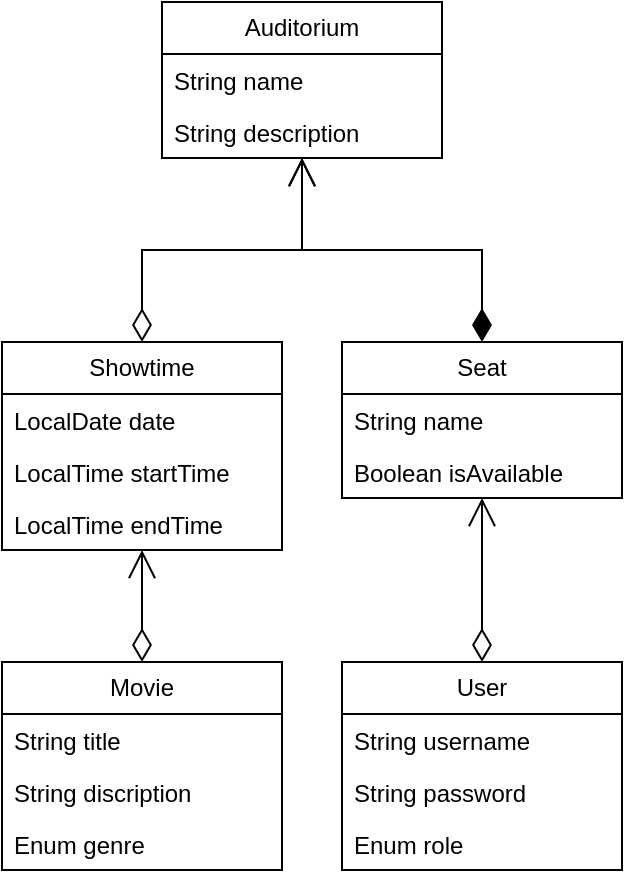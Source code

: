<mxfile version="24.7.8">
  <diagram name="Page-1" id="gwqLFcgn4_kiRH6emox7">
    <mxGraphModel grid="1" page="1" gridSize="10" guides="1" tooltips="1" connect="1" arrows="1" fold="1" pageScale="1" pageWidth="827" pageHeight="1169" math="0" shadow="0">
      <root>
        <mxCell id="0" />
        <mxCell id="1" parent="0" />
        <mxCell id="I017j4WdFnSuCA6xGnbj-6" value="User" style="swimlane;fontStyle=0;childLayout=stackLayout;horizontal=1;startSize=26;fillColor=none;horizontalStack=0;resizeParent=1;resizeParentMax=0;resizeLast=0;collapsible=1;marginBottom=0;whiteSpace=wrap;html=1;" vertex="1" parent="1">
          <mxGeometry x="340" y="510" width="140" height="104" as="geometry" />
        </mxCell>
        <mxCell id="I017j4WdFnSuCA6xGnbj-7" value="String username" style="text;strokeColor=none;fillColor=none;align=left;verticalAlign=top;spacingLeft=4;spacingRight=4;overflow=hidden;rotatable=0;points=[[0,0.5],[1,0.5]];portConstraint=eastwest;whiteSpace=wrap;html=1;" vertex="1" parent="I017j4WdFnSuCA6xGnbj-6">
          <mxGeometry y="26" width="140" height="26" as="geometry" />
        </mxCell>
        <mxCell id="I017j4WdFnSuCA6xGnbj-8" value="String password" style="text;strokeColor=none;fillColor=none;align=left;verticalAlign=top;spacingLeft=4;spacingRight=4;overflow=hidden;rotatable=0;points=[[0,0.5],[1,0.5]];portConstraint=eastwest;whiteSpace=wrap;html=1;" vertex="1" parent="I017j4WdFnSuCA6xGnbj-6">
          <mxGeometry y="52" width="140" height="26" as="geometry" />
        </mxCell>
        <mxCell id="I017j4WdFnSuCA6xGnbj-9" value="Enum role" style="text;strokeColor=none;fillColor=none;align=left;verticalAlign=top;spacingLeft=4;spacingRight=4;overflow=hidden;rotatable=0;points=[[0,0.5],[1,0.5]];portConstraint=eastwest;whiteSpace=wrap;html=1;" vertex="1" parent="I017j4WdFnSuCA6xGnbj-6">
          <mxGeometry y="78" width="140" height="26" as="geometry" />
        </mxCell>
        <mxCell id="I017j4WdFnSuCA6xGnbj-10" value="Movie" style="swimlane;fontStyle=0;childLayout=stackLayout;horizontal=1;startSize=26;fillColor=none;horizontalStack=0;resizeParent=1;resizeParentMax=0;resizeLast=0;collapsible=1;marginBottom=0;whiteSpace=wrap;html=1;" vertex="1" parent="1">
          <mxGeometry x="170" y="510" width="140" height="104" as="geometry" />
        </mxCell>
        <mxCell id="I017j4WdFnSuCA6xGnbj-11" value="String title" style="text;strokeColor=none;fillColor=none;align=left;verticalAlign=top;spacingLeft=4;spacingRight=4;overflow=hidden;rotatable=0;points=[[0,0.5],[1,0.5]];portConstraint=eastwest;whiteSpace=wrap;html=1;" vertex="1" parent="I017j4WdFnSuCA6xGnbj-10">
          <mxGeometry y="26" width="140" height="26" as="geometry" />
        </mxCell>
        <mxCell id="I017j4WdFnSuCA6xGnbj-12" value="String discription" style="text;strokeColor=none;fillColor=none;align=left;verticalAlign=top;spacingLeft=4;spacingRight=4;overflow=hidden;rotatable=0;points=[[0,0.5],[1,0.5]];portConstraint=eastwest;whiteSpace=wrap;html=1;" vertex="1" parent="I017j4WdFnSuCA6xGnbj-10">
          <mxGeometry y="52" width="140" height="26" as="geometry" />
        </mxCell>
        <mxCell id="I017j4WdFnSuCA6xGnbj-13" value="Enum genre" style="text;strokeColor=none;fillColor=none;align=left;verticalAlign=top;spacingLeft=4;spacingRight=4;overflow=hidden;rotatable=0;points=[[0,0.5],[1,0.5]];portConstraint=eastwest;whiteSpace=wrap;html=1;" vertex="1" parent="I017j4WdFnSuCA6xGnbj-10">
          <mxGeometry y="78" width="140" height="26" as="geometry" />
        </mxCell>
        <mxCell id="I017j4WdFnSuCA6xGnbj-14" value="Auditorium" style="swimlane;fontStyle=0;childLayout=stackLayout;horizontal=1;startSize=26;fillColor=none;horizontalStack=0;resizeParent=1;resizeParentMax=0;resizeLast=0;collapsible=1;marginBottom=0;whiteSpace=wrap;html=1;" vertex="1" parent="1">
          <mxGeometry x="250" y="180" width="140" height="78" as="geometry" />
        </mxCell>
        <mxCell id="I017j4WdFnSuCA6xGnbj-15" value="String name" style="text;strokeColor=none;fillColor=none;align=left;verticalAlign=top;spacingLeft=4;spacingRight=4;overflow=hidden;rotatable=0;points=[[0,0.5],[1,0.5]];portConstraint=eastwest;whiteSpace=wrap;html=1;" vertex="1" parent="I017j4WdFnSuCA6xGnbj-14">
          <mxGeometry y="26" width="140" height="26" as="geometry" />
        </mxCell>
        <mxCell id="I017j4WdFnSuCA6xGnbj-40" value="String description" style="text;strokeColor=none;fillColor=none;align=left;verticalAlign=top;spacingLeft=4;spacingRight=4;overflow=hidden;rotatable=0;points=[[0,0.5],[1,0.5]];portConstraint=eastwest;whiteSpace=wrap;html=1;" vertex="1" parent="I017j4WdFnSuCA6xGnbj-14">
          <mxGeometry y="52" width="140" height="26" as="geometry" />
        </mxCell>
        <mxCell id="I017j4WdFnSuCA6xGnbj-18" value="Seat" style="swimlane;fontStyle=0;childLayout=stackLayout;horizontal=1;startSize=26;fillColor=none;horizontalStack=0;resizeParent=1;resizeParentMax=0;resizeLast=0;collapsible=1;marginBottom=0;whiteSpace=wrap;html=1;" vertex="1" parent="1">
          <mxGeometry x="340" y="350" width="140" height="78" as="geometry" />
        </mxCell>
        <mxCell id="I017j4WdFnSuCA6xGnbj-19" value="String name" style="text;strokeColor=none;fillColor=none;align=left;verticalAlign=top;spacingLeft=4;spacingRight=4;overflow=hidden;rotatable=0;points=[[0,0.5],[1,0.5]];portConstraint=eastwest;whiteSpace=wrap;html=1;" vertex="1" parent="I017j4WdFnSuCA6xGnbj-18">
          <mxGeometry y="26" width="140" height="26" as="geometry" />
        </mxCell>
        <mxCell id="I017j4WdFnSuCA6xGnbj-20" value="Boolean isAvailable" style="text;strokeColor=none;fillColor=none;align=left;verticalAlign=top;spacingLeft=4;spacingRight=4;overflow=hidden;rotatable=0;points=[[0,0.5],[1,0.5]];portConstraint=eastwest;whiteSpace=wrap;html=1;" vertex="1" parent="I017j4WdFnSuCA6xGnbj-18">
          <mxGeometry y="52" width="140" height="26" as="geometry" />
        </mxCell>
        <mxCell id="I017j4WdFnSuCA6xGnbj-26" value="" style="endArrow=open;html=1;endSize=12;startArrow=diamondThin;startSize=14;startFill=0;edgeStyle=orthogonalEdgeStyle;rounded=0;" edge="1" parent="1" source="I017j4WdFnSuCA6xGnbj-6" target="I017j4WdFnSuCA6xGnbj-18">
          <mxGeometry relative="1" as="geometry">
            <mxPoint x="330" y="490" as="sourcePoint" />
            <mxPoint x="490" y="490" as="targetPoint" />
          </mxGeometry>
        </mxCell>
        <mxCell id="I017j4WdFnSuCA6xGnbj-29" value="" style="endArrow=open;html=1;endSize=12;startArrow=diamondThin;startSize=14;startFill=1;edgeStyle=orthogonalEdgeStyle;align=left;verticalAlign=bottom;rounded=0;exitX=0.5;exitY=0;exitDx=0;exitDy=0;" edge="1" parent="1" source="I017j4WdFnSuCA6xGnbj-18" target="I017j4WdFnSuCA6xGnbj-14">
          <mxGeometry x="-0.744" y="-20" relative="1" as="geometry">
            <mxPoint x="330" y="440" as="sourcePoint" />
            <mxPoint x="490" y="440" as="targetPoint" />
            <mxPoint as="offset" />
          </mxGeometry>
        </mxCell>
        <mxCell id="I017j4WdFnSuCA6xGnbj-33" value="Showtime" style="swimlane;fontStyle=0;childLayout=stackLayout;horizontal=1;startSize=26;fillColor=none;horizontalStack=0;resizeParent=1;resizeParentMax=0;resizeLast=0;collapsible=1;marginBottom=0;whiteSpace=wrap;html=1;" vertex="1" parent="1">
          <mxGeometry x="170" y="350" width="140" height="104" as="geometry" />
        </mxCell>
        <mxCell id="I017j4WdFnSuCA6xGnbj-34" value="LocalDate date" style="text;strokeColor=none;fillColor=none;align=left;verticalAlign=top;spacingLeft=4;spacingRight=4;overflow=hidden;rotatable=0;points=[[0,0.5],[1,0.5]];portConstraint=eastwest;whiteSpace=wrap;html=1;" vertex="1" parent="I017j4WdFnSuCA6xGnbj-33">
          <mxGeometry y="26" width="140" height="26" as="geometry" />
        </mxCell>
        <mxCell id="I017j4WdFnSuCA6xGnbj-35" value="LocalTime startTime" style="text;strokeColor=none;fillColor=none;align=left;verticalAlign=top;spacingLeft=4;spacingRight=4;overflow=hidden;rotatable=0;points=[[0,0.5],[1,0.5]];portConstraint=eastwest;whiteSpace=wrap;html=1;" vertex="1" parent="I017j4WdFnSuCA6xGnbj-33">
          <mxGeometry y="52" width="140" height="26" as="geometry" />
        </mxCell>
        <mxCell id="I017j4WdFnSuCA6xGnbj-36" value="LocalTime endTime" style="text;strokeColor=none;fillColor=none;align=left;verticalAlign=top;spacingLeft=4;spacingRight=4;overflow=hidden;rotatable=0;points=[[0,0.5],[1,0.5]];portConstraint=eastwest;whiteSpace=wrap;html=1;" vertex="1" parent="I017j4WdFnSuCA6xGnbj-33">
          <mxGeometry y="78" width="140" height="26" as="geometry" />
        </mxCell>
        <mxCell id="I017j4WdFnSuCA6xGnbj-41" value="" style="endArrow=open;html=1;endSize=12;startArrow=diamondThin;startSize=14;startFill=0;edgeStyle=orthogonalEdgeStyle;rounded=0;exitX=0.5;exitY=0;exitDx=0;exitDy=0;" edge="1" parent="1" source="I017j4WdFnSuCA6xGnbj-33" target="I017j4WdFnSuCA6xGnbj-14">
          <mxGeometry relative="1" as="geometry">
            <mxPoint x="330" y="400" as="sourcePoint" />
            <mxPoint x="490" y="400" as="targetPoint" />
          </mxGeometry>
        </mxCell>
        <mxCell id="I017j4WdFnSuCA6xGnbj-44" value="" style="endArrow=open;html=1;endSize=12;startArrow=diamondThin;startSize=14;startFill=0;edgeStyle=orthogonalEdgeStyle;rounded=0;" edge="1" parent="1" source="I017j4WdFnSuCA6xGnbj-10" target="I017j4WdFnSuCA6xGnbj-33">
          <mxGeometry relative="1" as="geometry">
            <mxPoint x="190" y="480" as="sourcePoint" />
            <mxPoint x="350" y="480" as="targetPoint" />
          </mxGeometry>
        </mxCell>
      </root>
    </mxGraphModel>
  </diagram>
</mxfile>
